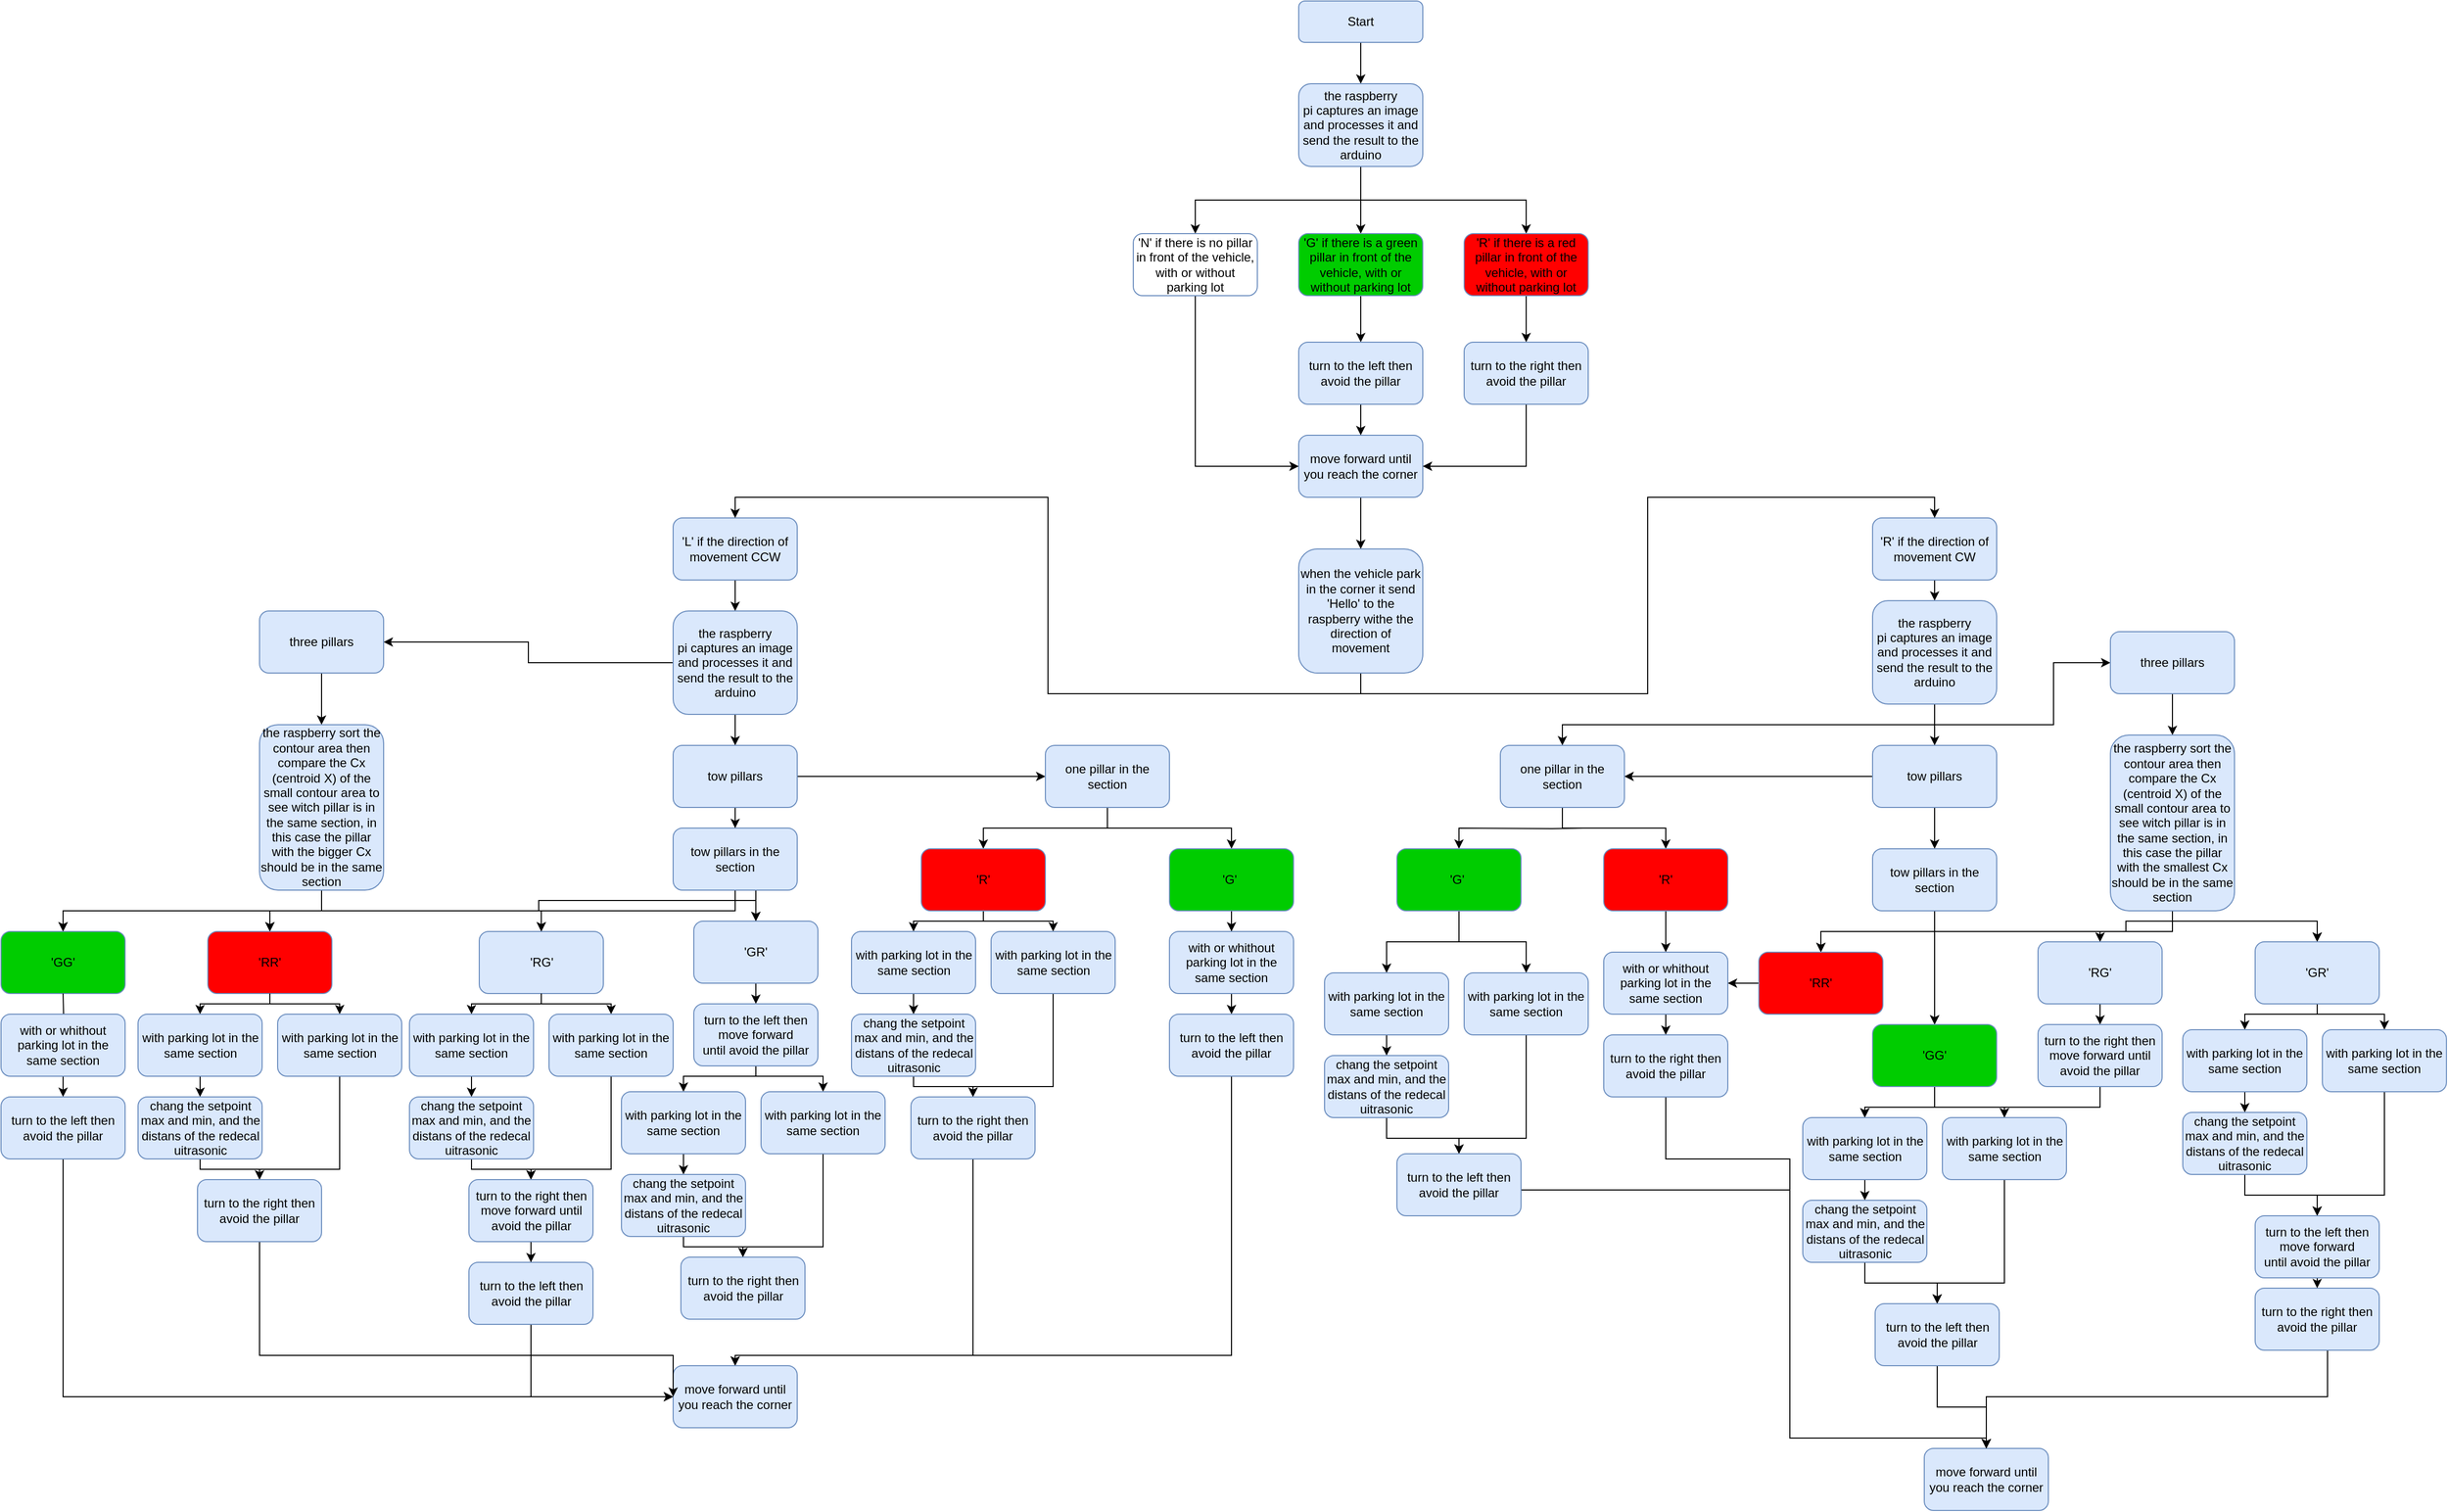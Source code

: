 <mxfile version="24.5.3" type="device">
  <diagram name="Page-1" id="ANGaDUapU8BfnFOeElr-">
    <mxGraphModel dx="4568" dy="1686" grid="1" gridSize="10" guides="1" tooltips="1" connect="1" arrows="1" fold="1" page="1" pageScale="1" pageWidth="850" pageHeight="1100" math="0" shadow="0">
      <root>
        <mxCell id="0" />
        <mxCell id="1" parent="0" />
        <mxCell id="mlCUItzVQPp-q1BWQeOM-6" style="edgeStyle=orthogonalEdgeStyle;rounded=0;orthogonalLoop=1;jettySize=auto;html=1;entryX=0.5;entryY=0;entryDx=0;entryDy=0;" parent="1" source="9k7BWCP6V1K9Fzmg2z8V-1" target="9k7BWCP6V1K9Fzmg2z8V-5" edge="1">
          <mxGeometry relative="1" as="geometry" />
        </mxCell>
        <mxCell id="9k7BWCP6V1K9Fzmg2z8V-1" value="Start" style="rounded=1;whiteSpace=wrap;html=1;fillColor=#dae8fc;strokeColor=#6c8ebf;" parent="1" vertex="1">
          <mxGeometry x="165" y="180" width="120" height="40" as="geometry" />
        </mxCell>
        <mxCell id="mlCUItzVQPp-q1BWQeOM-7" style="edgeStyle=orthogonalEdgeStyle;rounded=0;orthogonalLoop=1;jettySize=auto;html=1;entryX=0.5;entryY=0;entryDx=0;entryDy=0;" parent="1" source="9k7BWCP6V1K9Fzmg2z8V-5" target="9k7BWCP6V1K9Fzmg2z8V-6" edge="1">
          <mxGeometry relative="1" as="geometry" />
        </mxCell>
        <mxCell id="mlCUItzVQPp-q1BWQeOM-14" style="edgeStyle=orthogonalEdgeStyle;rounded=0;orthogonalLoop=1;jettySize=auto;html=1;exitX=0.5;exitY=1;exitDx=0;exitDy=0;entryX=0.5;entryY=0;entryDx=0;entryDy=0;" parent="1" source="9k7BWCP6V1K9Fzmg2z8V-5" target="mlCUItzVQPp-q1BWQeOM-10" edge="1">
          <mxGeometry relative="1" as="geometry" />
        </mxCell>
        <mxCell id="mlCUItzVQPp-q1BWQeOM-15" style="edgeStyle=orthogonalEdgeStyle;rounded=0;orthogonalLoop=1;jettySize=auto;html=1;exitX=0.5;exitY=1;exitDx=0;exitDy=0;entryX=0.5;entryY=0;entryDx=0;entryDy=0;" parent="1" source="9k7BWCP6V1K9Fzmg2z8V-5" target="mlCUItzVQPp-q1BWQeOM-9" edge="1">
          <mxGeometry relative="1" as="geometry" />
        </mxCell>
        <mxCell id="9k7BWCP6V1K9Fzmg2z8V-5" value="the raspberry pi&amp;nbsp;captures an image and&amp;nbsp;processes it and send the result to the arduino" style="rounded=1;whiteSpace=wrap;html=1;fillColor=#dae8fc;strokeColor=#6c8ebf;" parent="1" vertex="1">
          <mxGeometry x="165" y="260" width="120" height="80" as="geometry" />
        </mxCell>
        <mxCell id="mlCUItzVQPp-q1BWQeOM-24" style="edgeStyle=orthogonalEdgeStyle;rounded=0;orthogonalLoop=1;jettySize=auto;html=1;exitX=0.5;exitY=1;exitDx=0;exitDy=0;" parent="1" source="9k7BWCP6V1K9Fzmg2z8V-6" target="mlCUItzVQPp-q1BWQeOM-19" edge="1">
          <mxGeometry relative="1" as="geometry" />
        </mxCell>
        <mxCell id="9k7BWCP6V1K9Fzmg2z8V-6" value="&#39;G&#39; if there is a green pillar in front of the vehicle, with or without parking lot" style="rounded=1;whiteSpace=wrap;html=1;fillColor=#00CC00;strokeColor=#6c8ebf;" parent="1" vertex="1">
          <mxGeometry x="165" y="405" width="120" height="60" as="geometry" />
        </mxCell>
        <mxCell id="mlCUItzVQPp-q1BWQeOM-42" style="edgeStyle=orthogonalEdgeStyle;rounded=0;orthogonalLoop=1;jettySize=auto;html=1;exitX=0.5;exitY=1;exitDx=0;exitDy=0;" parent="1" source="9k7BWCP6V1K9Fzmg2z8V-7" target="mlCUItzVQPp-q1BWQeOM-34" edge="1">
          <mxGeometry relative="1" as="geometry" />
        </mxCell>
        <mxCell id="9k7BWCP6V1K9Fzmg2z8V-7" value="move forward until you reach the corner" style="rounded=1;whiteSpace=wrap;html=1;fillColor=#dae8fc;strokeColor=#6c8ebf;" parent="1" vertex="1">
          <mxGeometry x="165" y="600" width="120" height="60" as="geometry" />
        </mxCell>
        <mxCell id="mlCUItzVQPp-q1BWQeOM-25" style="edgeStyle=orthogonalEdgeStyle;rounded=0;orthogonalLoop=1;jettySize=auto;html=1;exitX=0.5;exitY=1;exitDx=0;exitDy=0;" parent="1" source="mlCUItzVQPp-q1BWQeOM-9" target="mlCUItzVQPp-q1BWQeOM-18" edge="1">
          <mxGeometry relative="1" as="geometry" />
        </mxCell>
        <mxCell id="mlCUItzVQPp-q1BWQeOM-9" value="&#39;R&#39; if there is a red pillar in front of the vehicle, with or without parking lot" style="rounded=1;whiteSpace=wrap;html=1;fillColor=#FF0000;strokeColor=#6c8ebf;" parent="1" vertex="1">
          <mxGeometry x="325" y="405" width="120" height="60" as="geometry" />
        </mxCell>
        <mxCell id="mlCUItzVQPp-q1BWQeOM-20" style="edgeStyle=orthogonalEdgeStyle;rounded=0;orthogonalLoop=1;jettySize=auto;html=1;exitX=0.5;exitY=1;exitDx=0;exitDy=0;entryX=0;entryY=0.5;entryDx=0;entryDy=0;" parent="1" source="mlCUItzVQPp-q1BWQeOM-10" target="9k7BWCP6V1K9Fzmg2z8V-7" edge="1">
          <mxGeometry relative="1" as="geometry">
            <mxPoint x="65" y="620" as="targetPoint" />
          </mxGeometry>
        </mxCell>
        <mxCell id="mlCUItzVQPp-q1BWQeOM-10" value="&#39;N&#39; if there is no pillar in front of the vehicle, with or without parking lot" style="rounded=1;whiteSpace=wrap;html=1;fillColor=#FFFFFF;strokeColor=#6c8ebf;" parent="1" vertex="1">
          <mxGeometry x="5" y="405" width="120" height="60" as="geometry" />
        </mxCell>
        <mxCell id="mlCUItzVQPp-q1BWQeOM-23" style="edgeStyle=orthogonalEdgeStyle;rounded=0;orthogonalLoop=1;jettySize=auto;html=1;exitX=0.5;exitY=1;exitDx=0;exitDy=0;entryX=1;entryY=0.5;entryDx=0;entryDy=0;" parent="1" source="mlCUItzVQPp-q1BWQeOM-18" target="9k7BWCP6V1K9Fzmg2z8V-7" edge="1">
          <mxGeometry relative="1" as="geometry" />
        </mxCell>
        <mxCell id="mlCUItzVQPp-q1BWQeOM-18" value="turn to the right then avoid the pillar" style="rounded=1;whiteSpace=wrap;html=1;fillColor=#dae8fc;strokeColor=#6c8ebf;" parent="1" vertex="1">
          <mxGeometry x="325" y="510" width="120" height="60" as="geometry" />
        </mxCell>
        <mxCell id="mlCUItzVQPp-q1BWQeOM-21" style="edgeStyle=orthogonalEdgeStyle;rounded=0;orthogonalLoop=1;jettySize=auto;html=1;exitX=0.5;exitY=1;exitDx=0;exitDy=0;entryX=0.5;entryY=0;entryDx=0;entryDy=0;" parent="1" source="mlCUItzVQPp-q1BWQeOM-19" target="9k7BWCP6V1K9Fzmg2z8V-7" edge="1">
          <mxGeometry relative="1" as="geometry" />
        </mxCell>
        <mxCell id="mlCUItzVQPp-q1BWQeOM-19" value="turn to the left then avoid the pillar" style="rounded=1;whiteSpace=wrap;html=1;fillColor=#dae8fc;strokeColor=#6c8ebf;" parent="1" vertex="1">
          <mxGeometry x="165" y="510" width="120" height="60" as="geometry" />
        </mxCell>
        <mxCell id="mlCUItzVQPp-q1BWQeOM-47" style="edgeStyle=orthogonalEdgeStyle;rounded=0;orthogonalLoop=1;jettySize=auto;html=1;exitX=0.5;exitY=1;exitDx=0;exitDy=0;entryX=0.5;entryY=0;entryDx=0;entryDy=0;" parent="1" source="mlCUItzVQPp-q1BWQeOM-30" target="mlCUItzVQPp-q1BWQeOM-46" edge="1">
          <mxGeometry relative="1" as="geometry" />
        </mxCell>
        <mxCell id="mlCUItzVQPp-q1BWQeOM-30" value="&#39;R&#39; if the&amp;nbsp;direction of movement CW" style="rounded=1;whiteSpace=wrap;html=1;fillColor=#dae8fc;strokeColor=#6c8ebf;" parent="1" vertex="1">
          <mxGeometry x="720" y="680" width="120" height="60" as="geometry" />
        </mxCell>
        <mxCell id="mlCUItzVQPp-q1BWQeOM-49" style="edgeStyle=orthogonalEdgeStyle;rounded=0;orthogonalLoop=1;jettySize=auto;html=1;exitX=0.5;exitY=1;exitDx=0;exitDy=0;entryX=0.5;entryY=0;entryDx=0;entryDy=0;" parent="1" source="mlCUItzVQPp-q1BWQeOM-31" target="mlCUItzVQPp-q1BWQeOM-48" edge="1">
          <mxGeometry relative="1" as="geometry" />
        </mxCell>
        <mxCell id="mlCUItzVQPp-q1BWQeOM-31" value="&#39;L&#39; if the&amp;nbsp;direction of movement CCW" style="rounded=1;whiteSpace=wrap;html=1;fillColor=#dae8fc;strokeColor=#6c8ebf;" parent="1" vertex="1">
          <mxGeometry x="-440" y="680" width="120" height="60" as="geometry" />
        </mxCell>
        <mxCell id="mlCUItzVQPp-q1BWQeOM-43" style="edgeStyle=orthogonalEdgeStyle;rounded=0;orthogonalLoop=1;jettySize=auto;html=1;exitX=0.5;exitY=1;exitDx=0;exitDy=0;entryX=0.5;entryY=0;entryDx=0;entryDy=0;" parent="1" source="mlCUItzVQPp-q1BWQeOM-34" target="mlCUItzVQPp-q1BWQeOM-30" edge="1">
          <mxGeometry relative="1" as="geometry" />
        </mxCell>
        <mxCell id="mlCUItzVQPp-q1BWQeOM-44" style="edgeStyle=orthogonalEdgeStyle;rounded=0;orthogonalLoop=1;jettySize=auto;html=1;exitX=0.5;exitY=1;exitDx=0;exitDy=0;entryX=0.5;entryY=0;entryDx=0;entryDy=0;" parent="1" source="mlCUItzVQPp-q1BWQeOM-34" target="mlCUItzVQPp-q1BWQeOM-31" edge="1">
          <mxGeometry relative="1" as="geometry" />
        </mxCell>
        <mxCell id="mlCUItzVQPp-q1BWQeOM-34" value="when the vehicle park in the corner it send &#39;Hello&#39; to the raspberry withe the direction of movement" style="rounded=1;whiteSpace=wrap;html=1;fillColor=#dae8fc;strokeColor=#6c8ebf;" parent="1" vertex="1">
          <mxGeometry x="165" y="710" width="120" height="120" as="geometry" />
        </mxCell>
        <mxCell id="052Uh5LUbETdKEOPcpNs-25" style="edgeStyle=orthogonalEdgeStyle;rounded=0;orthogonalLoop=1;jettySize=auto;html=1;exitX=0.5;exitY=1;exitDx=0;exitDy=0;" edge="1" parent="1" source="mlCUItzVQPp-q1BWQeOM-46" target="052Uh5LUbETdKEOPcpNs-23">
          <mxGeometry relative="1" as="geometry" />
        </mxCell>
        <mxCell id="052Uh5LUbETdKEOPcpNs-26" style="edgeStyle=orthogonalEdgeStyle;rounded=0;orthogonalLoop=1;jettySize=auto;html=1;exitX=0.5;exitY=1;exitDx=0;exitDy=0;" edge="1" parent="1" source="mlCUItzVQPp-q1BWQeOM-46" target="052Uh5LUbETdKEOPcpNs-21">
          <mxGeometry relative="1" as="geometry" />
        </mxCell>
        <mxCell id="052Uh5LUbETdKEOPcpNs-27" style="edgeStyle=orthogonalEdgeStyle;rounded=0;orthogonalLoop=1;jettySize=auto;html=1;exitX=0.5;exitY=1;exitDx=0;exitDy=0;entryX=0.5;entryY=0;entryDx=0;entryDy=0;" edge="1" parent="1" source="mlCUItzVQPp-q1BWQeOM-46" target="052Uh5LUbETdKEOPcpNs-22">
          <mxGeometry relative="1" as="geometry" />
        </mxCell>
        <mxCell id="mlCUItzVQPp-q1BWQeOM-46" value="the raspberry pi&amp;nbsp;captures an image and&amp;nbsp;processes it and send the result to the arduino" style="rounded=1;whiteSpace=wrap;html=1;fillColor=#dae8fc;strokeColor=#6c8ebf;" parent="1" vertex="1">
          <mxGeometry x="720" y="760" width="120" height="100" as="geometry" />
        </mxCell>
        <mxCell id="052Uh5LUbETdKEOPcpNs-125" style="edgeStyle=orthogonalEdgeStyle;rounded=0;orthogonalLoop=1;jettySize=auto;html=1;exitX=0.5;exitY=1;exitDx=0;exitDy=0;entryX=0.5;entryY=0;entryDx=0;entryDy=0;" edge="1" parent="1" source="mlCUItzVQPp-q1BWQeOM-48" target="052Uh5LUbETdKEOPcpNs-121">
          <mxGeometry relative="1" as="geometry" />
        </mxCell>
        <mxCell id="052Uh5LUbETdKEOPcpNs-211" style="edgeStyle=orthogonalEdgeStyle;rounded=0;orthogonalLoop=1;jettySize=auto;html=1;exitX=0;exitY=0.5;exitDx=0;exitDy=0;entryX=1;entryY=0.5;entryDx=0;entryDy=0;" edge="1" parent="1" source="mlCUItzVQPp-q1BWQeOM-48" target="052Uh5LUbETdKEOPcpNs-123">
          <mxGeometry relative="1" as="geometry" />
        </mxCell>
        <mxCell id="mlCUItzVQPp-q1BWQeOM-48" value="the raspberry pi&amp;nbsp;captures an image and&amp;nbsp;processes it and send the result to the arduino" style="rounded=1;whiteSpace=wrap;html=1;fillColor=#dae8fc;strokeColor=#6c8ebf;" parent="1" vertex="1">
          <mxGeometry x="-440" y="770" width="120" height="100" as="geometry" />
        </mxCell>
        <mxCell id="052Uh5LUbETdKEOPcpNs-28" style="edgeStyle=orthogonalEdgeStyle;rounded=0;orthogonalLoop=1;jettySize=auto;html=1;exitX=0;exitY=0.5;exitDx=0;exitDy=0;" edge="1" parent="1" source="052Uh5LUbETdKEOPcpNs-21" target="052Uh5LUbETdKEOPcpNs-22">
          <mxGeometry relative="1" as="geometry" />
        </mxCell>
        <mxCell id="052Uh5LUbETdKEOPcpNs-30" style="edgeStyle=orthogonalEdgeStyle;rounded=0;orthogonalLoop=1;jettySize=auto;html=1;exitX=0.5;exitY=1;exitDx=0;exitDy=0;" edge="1" parent="1" source="052Uh5LUbETdKEOPcpNs-21" target="052Uh5LUbETdKEOPcpNs-29">
          <mxGeometry relative="1" as="geometry" />
        </mxCell>
        <mxCell id="052Uh5LUbETdKEOPcpNs-21" value="tow pillars" style="rounded=1;whiteSpace=wrap;html=1;fillColor=#dae8fc;strokeColor=#6c8ebf;" vertex="1" parent="1">
          <mxGeometry x="720" y="900" width="120" height="60" as="geometry" />
        </mxCell>
        <mxCell id="052Uh5LUbETdKEOPcpNs-35" style="edgeStyle=orthogonalEdgeStyle;rounded=0;orthogonalLoop=1;jettySize=auto;html=1;exitX=0.5;exitY=1;exitDx=0;exitDy=0;entryX=0.5;entryY=0;entryDx=0;entryDy=0;" edge="1" parent="1" source="052Uh5LUbETdKEOPcpNs-22" target="052Uh5LUbETdKEOPcpNs-33">
          <mxGeometry relative="1" as="geometry" />
        </mxCell>
        <mxCell id="052Uh5LUbETdKEOPcpNs-36" style="edgeStyle=orthogonalEdgeStyle;rounded=0;orthogonalLoop=1;jettySize=auto;html=1;exitX=0.5;exitY=1;exitDx=0;exitDy=0;" edge="1" parent="1" target="052Uh5LUbETdKEOPcpNs-34">
          <mxGeometry relative="1" as="geometry">
            <mxPoint x="440" y="980" as="sourcePoint" />
          </mxGeometry>
        </mxCell>
        <mxCell id="052Uh5LUbETdKEOPcpNs-22" value="one pillar in the section" style="rounded=1;whiteSpace=wrap;html=1;fillColor=#dae8fc;strokeColor=#6c8ebf;" vertex="1" parent="1">
          <mxGeometry x="360" y="900" width="120" height="60" as="geometry" />
        </mxCell>
        <mxCell id="052Uh5LUbETdKEOPcpNs-60" style="edgeStyle=orthogonalEdgeStyle;rounded=0;orthogonalLoop=1;jettySize=auto;html=1;exitX=0.5;exitY=1;exitDx=0;exitDy=0;" edge="1" parent="1" source="052Uh5LUbETdKEOPcpNs-23" target="052Uh5LUbETdKEOPcpNs-24">
          <mxGeometry relative="1" as="geometry" />
        </mxCell>
        <mxCell id="052Uh5LUbETdKEOPcpNs-23" value="three pillars" style="rounded=1;whiteSpace=wrap;html=1;fillColor=#dae8fc;strokeColor=#6c8ebf;" vertex="1" parent="1">
          <mxGeometry x="950" y="790" width="120" height="60" as="geometry" />
        </mxCell>
        <mxCell id="052Uh5LUbETdKEOPcpNs-113" style="edgeStyle=orthogonalEdgeStyle;rounded=0;orthogonalLoop=1;jettySize=auto;html=1;exitX=0.5;exitY=1;exitDx=0;exitDy=0;entryX=0.5;entryY=0;entryDx=0;entryDy=0;" edge="1" parent="1" source="052Uh5LUbETdKEOPcpNs-24" target="052Uh5LUbETdKEOPcpNs-65">
          <mxGeometry relative="1" as="geometry" />
        </mxCell>
        <mxCell id="052Uh5LUbETdKEOPcpNs-114" style="edgeStyle=orthogonalEdgeStyle;rounded=0;orthogonalLoop=1;jettySize=auto;html=1;exitX=0.5;exitY=1;exitDx=0;exitDy=0;" edge="1" parent="1" source="052Uh5LUbETdKEOPcpNs-24" target="052Uh5LUbETdKEOPcpNs-61">
          <mxGeometry relative="1" as="geometry">
            <Array as="points">
              <mxPoint x="1010" y="1080" />
              <mxPoint x="780" y="1080" />
            </Array>
          </mxGeometry>
        </mxCell>
        <mxCell id="052Uh5LUbETdKEOPcpNs-115" style="edgeStyle=orthogonalEdgeStyle;rounded=0;orthogonalLoop=1;jettySize=auto;html=1;exitX=0.5;exitY=1;exitDx=0;exitDy=0;entryX=0.5;entryY=0;entryDx=0;entryDy=0;" edge="1" parent="1" source="052Uh5LUbETdKEOPcpNs-24" target="052Uh5LUbETdKEOPcpNs-66">
          <mxGeometry relative="1" as="geometry">
            <Array as="points">
              <mxPoint x="1010" y="1080" />
              <mxPoint x="670" y="1080" />
            </Array>
          </mxGeometry>
        </mxCell>
        <mxCell id="052Uh5LUbETdKEOPcpNs-116" style="edgeStyle=orthogonalEdgeStyle;rounded=0;orthogonalLoop=1;jettySize=auto;html=1;exitX=0.5;exitY=1;exitDx=0;exitDy=0;" edge="1" parent="1" source="052Uh5LUbETdKEOPcpNs-24" target="052Uh5LUbETdKEOPcpNs-63">
          <mxGeometry relative="1" as="geometry">
            <Array as="points">
              <mxPoint x="1010" y="1070" />
              <mxPoint x="1150" y="1070" />
            </Array>
          </mxGeometry>
        </mxCell>
        <mxCell id="052Uh5LUbETdKEOPcpNs-24" value="the raspberry sort the contour area then compare the Cx (centroid X) of the small contour area to see witch pillar is in the same section, in this case the pillar with the smallest Cx should be in the same section" style="rounded=1;whiteSpace=wrap;html=1;fillColor=#dae8fc;strokeColor=#6c8ebf;" vertex="1" parent="1">
          <mxGeometry x="950" y="890" width="120" height="170" as="geometry" />
        </mxCell>
        <mxCell id="052Uh5LUbETdKEOPcpNs-95" style="edgeStyle=orthogonalEdgeStyle;rounded=0;orthogonalLoop=1;jettySize=auto;html=1;exitX=0.5;exitY=1;exitDx=0;exitDy=0;entryX=0.5;entryY=0;entryDx=0;entryDy=0;" edge="1" parent="1" source="052Uh5LUbETdKEOPcpNs-29" target="052Uh5LUbETdKEOPcpNs-66">
          <mxGeometry relative="1" as="geometry" />
        </mxCell>
        <mxCell id="052Uh5LUbETdKEOPcpNs-96" style="edgeStyle=orthogonalEdgeStyle;rounded=0;orthogonalLoop=1;jettySize=auto;html=1;exitX=0.5;exitY=1;exitDx=0;exitDy=0;" edge="1" parent="1" source="052Uh5LUbETdKEOPcpNs-29" target="052Uh5LUbETdKEOPcpNs-61">
          <mxGeometry relative="1" as="geometry" />
        </mxCell>
        <mxCell id="052Uh5LUbETdKEOPcpNs-110" style="edgeStyle=orthogonalEdgeStyle;rounded=0;orthogonalLoop=1;jettySize=auto;html=1;exitX=0.5;exitY=1;exitDx=0;exitDy=0;entryX=0.5;entryY=0;entryDx=0;entryDy=0;" edge="1" parent="1" source="052Uh5LUbETdKEOPcpNs-29" target="052Uh5LUbETdKEOPcpNs-65">
          <mxGeometry relative="1" as="geometry">
            <Array as="points">
              <mxPoint x="780" y="1080" />
              <mxPoint x="940" y="1080" />
            </Array>
          </mxGeometry>
        </mxCell>
        <mxCell id="052Uh5LUbETdKEOPcpNs-117" style="edgeStyle=orthogonalEdgeStyle;rounded=0;orthogonalLoop=1;jettySize=auto;html=1;exitX=0.5;exitY=1;exitDx=0;exitDy=0;entryX=0.5;entryY=0;entryDx=0;entryDy=0;" edge="1" parent="1" source="052Uh5LUbETdKEOPcpNs-29" target="052Uh5LUbETdKEOPcpNs-63">
          <mxGeometry relative="1" as="geometry" />
        </mxCell>
        <mxCell id="052Uh5LUbETdKEOPcpNs-29" value="tow pillars in the section" style="rounded=1;whiteSpace=wrap;html=1;fillColor=#dae8fc;strokeColor=#6c8ebf;" vertex="1" parent="1">
          <mxGeometry x="720" y="1000" width="120" height="60" as="geometry" />
        </mxCell>
        <mxCell id="052Uh5LUbETdKEOPcpNs-56" style="edgeStyle=orthogonalEdgeStyle;rounded=0;orthogonalLoop=1;jettySize=auto;html=1;exitX=0.5;exitY=1;exitDx=0;exitDy=0;" edge="1" parent="1" source="052Uh5LUbETdKEOPcpNs-33" target="052Uh5LUbETdKEOPcpNs-54">
          <mxGeometry relative="1" as="geometry" />
        </mxCell>
        <mxCell id="052Uh5LUbETdKEOPcpNs-33" value="&#39;R&#39;" style="rounded=1;whiteSpace=wrap;html=1;fillColor=#FF0000;strokeColor=#6c8ebf;" vertex="1" parent="1">
          <mxGeometry x="460" y="1000" width="120" height="60" as="geometry" />
        </mxCell>
        <mxCell id="052Uh5LUbETdKEOPcpNs-45" style="edgeStyle=orthogonalEdgeStyle;rounded=0;orthogonalLoop=1;jettySize=auto;html=1;exitX=0.5;exitY=1;exitDx=0;exitDy=0;entryX=0.5;entryY=0;entryDx=0;entryDy=0;" edge="1" parent="1" source="052Uh5LUbETdKEOPcpNs-34" target="052Uh5LUbETdKEOPcpNs-42">
          <mxGeometry relative="1" as="geometry" />
        </mxCell>
        <mxCell id="052Uh5LUbETdKEOPcpNs-46" style="edgeStyle=orthogonalEdgeStyle;rounded=0;orthogonalLoop=1;jettySize=auto;html=1;exitX=0.5;exitY=1;exitDx=0;exitDy=0;entryX=0.5;entryY=0;entryDx=0;entryDy=0;" edge="1" parent="1" source="052Uh5LUbETdKEOPcpNs-34" target="052Uh5LUbETdKEOPcpNs-38">
          <mxGeometry relative="1" as="geometry" />
        </mxCell>
        <mxCell id="052Uh5LUbETdKEOPcpNs-34" value="&#39;G&#39;&amp;nbsp;" style="rounded=1;whiteSpace=wrap;html=1;fillColor=#00CC00;strokeColor=#6c8ebf;" vertex="1" parent="1">
          <mxGeometry x="260" y="1000" width="120" height="60" as="geometry" />
        </mxCell>
        <mxCell id="052Uh5LUbETdKEOPcpNs-48" style="edgeStyle=orthogonalEdgeStyle;rounded=0;orthogonalLoop=1;jettySize=auto;html=1;exitX=0.5;exitY=1;exitDx=0;exitDy=0;entryX=0.5;entryY=0;entryDx=0;entryDy=0;" edge="1" parent="1" source="052Uh5LUbETdKEOPcpNs-38" target="052Uh5LUbETdKEOPcpNs-47">
          <mxGeometry relative="1" as="geometry" />
        </mxCell>
        <mxCell id="052Uh5LUbETdKEOPcpNs-38" value="with parking lot in the same section" style="rounded=1;whiteSpace=wrap;html=1;fillColor=#dae8fc;strokeColor=#6c8ebf;" vertex="1" parent="1">
          <mxGeometry x="190" y="1120" width="120" height="60" as="geometry" />
        </mxCell>
        <mxCell id="052Uh5LUbETdKEOPcpNs-53" style="edgeStyle=orthogonalEdgeStyle;rounded=0;orthogonalLoop=1;jettySize=auto;html=1;exitX=0.5;exitY=1;exitDx=0;exitDy=0;entryX=0.5;entryY=0;entryDx=0;entryDy=0;" edge="1" parent="1" source="052Uh5LUbETdKEOPcpNs-42" target="052Uh5LUbETdKEOPcpNs-51">
          <mxGeometry relative="1" as="geometry">
            <Array as="points">
              <mxPoint x="385" y="1280" />
              <mxPoint x="320" y="1280" />
            </Array>
          </mxGeometry>
        </mxCell>
        <mxCell id="052Uh5LUbETdKEOPcpNs-42" value="with parking lot in the same section" style="rounded=1;whiteSpace=wrap;html=1;fillColor=#dae8fc;strokeColor=#6c8ebf;" vertex="1" parent="1">
          <mxGeometry x="325" y="1120" width="120" height="60" as="geometry" />
        </mxCell>
        <mxCell id="052Uh5LUbETdKEOPcpNs-52" style="edgeStyle=orthogonalEdgeStyle;rounded=0;orthogonalLoop=1;jettySize=auto;html=1;exitX=0.5;exitY=1;exitDx=0;exitDy=0;" edge="1" parent="1" source="052Uh5LUbETdKEOPcpNs-47" target="052Uh5LUbETdKEOPcpNs-51">
          <mxGeometry relative="1" as="geometry" />
        </mxCell>
        <mxCell id="052Uh5LUbETdKEOPcpNs-47" value="chang the setpoint max and min, and the distans of the redecal uitrasonic" style="rounded=1;whiteSpace=wrap;html=1;fillColor=#dae8fc;strokeColor=#6c8ebf;" vertex="1" parent="1">
          <mxGeometry x="190" y="1200" width="120" height="60" as="geometry" />
        </mxCell>
        <mxCell id="052Uh5LUbETdKEOPcpNs-49" value="move forward until you reach the corner" style="rounded=1;whiteSpace=wrap;html=1;fillColor=#dae8fc;strokeColor=#6c8ebf;" vertex="1" parent="1">
          <mxGeometry x="770" y="1580" width="120" height="60" as="geometry" />
        </mxCell>
        <mxCell id="052Uh5LUbETdKEOPcpNs-58" style="edgeStyle=orthogonalEdgeStyle;rounded=0;orthogonalLoop=1;jettySize=auto;html=1;exitX=1;exitY=0.5;exitDx=0;exitDy=0;entryX=0.5;entryY=0;entryDx=0;entryDy=0;" edge="1" parent="1" source="052Uh5LUbETdKEOPcpNs-51" target="052Uh5LUbETdKEOPcpNs-49">
          <mxGeometry relative="1" as="geometry">
            <Array as="points">
              <mxPoint x="640" y="1330" />
              <mxPoint x="640" y="1570" />
              <mxPoint x="830" y="1570" />
            </Array>
          </mxGeometry>
        </mxCell>
        <mxCell id="052Uh5LUbETdKEOPcpNs-51" value="turn to the left then avoid the pillar" style="rounded=1;whiteSpace=wrap;html=1;fillColor=#dae8fc;strokeColor=#6c8ebf;" vertex="1" parent="1">
          <mxGeometry x="260" y="1295" width="120" height="60" as="geometry" />
        </mxCell>
        <mxCell id="052Uh5LUbETdKEOPcpNs-57" style="edgeStyle=orthogonalEdgeStyle;rounded=0;orthogonalLoop=1;jettySize=auto;html=1;exitX=0.5;exitY=1;exitDx=0;exitDy=0;entryX=0.5;entryY=0;entryDx=0;entryDy=0;" edge="1" parent="1" source="052Uh5LUbETdKEOPcpNs-54" target="052Uh5LUbETdKEOPcpNs-55">
          <mxGeometry relative="1" as="geometry" />
        </mxCell>
        <mxCell id="052Uh5LUbETdKEOPcpNs-54" value="with or whithout parking lot in the same section" style="rounded=1;whiteSpace=wrap;html=1;fillColor=#dae8fc;strokeColor=#6c8ebf;" vertex="1" parent="1">
          <mxGeometry x="460" y="1100" width="120" height="60" as="geometry" />
        </mxCell>
        <mxCell id="052Uh5LUbETdKEOPcpNs-59" style="edgeStyle=orthogonalEdgeStyle;rounded=0;orthogonalLoop=1;jettySize=auto;html=1;exitX=0.5;exitY=1;exitDx=0;exitDy=0;" edge="1" parent="1" source="052Uh5LUbETdKEOPcpNs-55" target="052Uh5LUbETdKEOPcpNs-49">
          <mxGeometry relative="1" as="geometry">
            <Array as="points">
              <mxPoint x="520" y="1300" />
              <mxPoint x="640" y="1300" />
              <mxPoint x="640" y="1570" />
              <mxPoint x="830" y="1570" />
            </Array>
          </mxGeometry>
        </mxCell>
        <mxCell id="052Uh5LUbETdKEOPcpNs-55" value="turn to the right then avoid the pillar" style="rounded=1;whiteSpace=wrap;html=1;fillColor=#dae8fc;strokeColor=#6c8ebf;" vertex="1" parent="1">
          <mxGeometry x="460" y="1180" width="120" height="60" as="geometry" />
        </mxCell>
        <mxCell id="052Uh5LUbETdKEOPcpNs-88" style="edgeStyle=orthogonalEdgeStyle;rounded=0;orthogonalLoop=1;jettySize=auto;html=1;exitX=0.5;exitY=1;exitDx=0;exitDy=0;" edge="1" parent="1" source="052Uh5LUbETdKEOPcpNs-61" target="052Uh5LUbETdKEOPcpNs-82">
          <mxGeometry relative="1" as="geometry" />
        </mxCell>
        <mxCell id="052Uh5LUbETdKEOPcpNs-89" style="edgeStyle=orthogonalEdgeStyle;rounded=0;orthogonalLoop=1;jettySize=auto;html=1;exitX=0.5;exitY=1;exitDx=0;exitDy=0;" edge="1" parent="1" source="052Uh5LUbETdKEOPcpNs-61" target="052Uh5LUbETdKEOPcpNs-84">
          <mxGeometry relative="1" as="geometry" />
        </mxCell>
        <mxCell id="052Uh5LUbETdKEOPcpNs-61" value="&#39;GG&#39;" style="rounded=1;whiteSpace=wrap;html=1;fillColor=#00CC00;strokeColor=#6c8ebf;" vertex="1" parent="1">
          <mxGeometry x="720" y="1170" width="120" height="60" as="geometry" />
        </mxCell>
        <mxCell id="052Uh5LUbETdKEOPcpNs-106" style="edgeStyle=orthogonalEdgeStyle;rounded=0;orthogonalLoop=1;jettySize=auto;html=1;exitX=0.5;exitY=1;exitDx=0;exitDy=0;" edge="1" parent="1" source="052Uh5LUbETdKEOPcpNs-63" target="052Uh5LUbETdKEOPcpNs-100">
          <mxGeometry relative="1" as="geometry">
            <Array as="points">
              <mxPoint x="1150" y="1160" />
              <mxPoint x="1080" y="1160" />
            </Array>
          </mxGeometry>
        </mxCell>
        <mxCell id="052Uh5LUbETdKEOPcpNs-107" style="edgeStyle=orthogonalEdgeStyle;rounded=0;orthogonalLoop=1;jettySize=auto;html=1;exitX=0.5;exitY=1;exitDx=0;exitDy=0;entryX=0.5;entryY=0;entryDx=0;entryDy=0;" edge="1" parent="1" source="052Uh5LUbETdKEOPcpNs-63" target="052Uh5LUbETdKEOPcpNs-102">
          <mxGeometry relative="1" as="geometry">
            <Array as="points">
              <mxPoint x="1150" y="1160" />
              <mxPoint x="1215" y="1160" />
            </Array>
          </mxGeometry>
        </mxCell>
        <mxCell id="052Uh5LUbETdKEOPcpNs-63" value="&#39;GR&#39;" style="rounded=1;whiteSpace=wrap;html=1;fillColor=#dae8fc;strokeColor=#6c8ebf;" vertex="1" parent="1">
          <mxGeometry x="1090" y="1090" width="120" height="60" as="geometry" />
        </mxCell>
        <mxCell id="052Uh5LUbETdKEOPcpNs-64" style="edgeStyle=orthogonalEdgeStyle;rounded=0;orthogonalLoop=1;jettySize=auto;html=1;exitX=0.5;exitY=1;exitDx=0;exitDy=0;entryX=0.5;entryY=0;entryDx=0;entryDy=0;" edge="1" source="052Uh5LUbETdKEOPcpNs-65" parent="1">
          <mxGeometry relative="1" as="geometry">
            <mxPoint x="940" y="1170" as="targetPoint" />
          </mxGeometry>
        </mxCell>
        <mxCell id="052Uh5LUbETdKEOPcpNs-65" value="&#39;RG&#39;" style="rounded=1;whiteSpace=wrap;html=1;fillColor=#dae8fc;strokeColor=#6c8ebf;" vertex="1" parent="1">
          <mxGeometry x="880" y="1090" width="120" height="60" as="geometry" />
        </mxCell>
        <mxCell id="052Uh5LUbETdKEOPcpNs-94" style="edgeStyle=orthogonalEdgeStyle;rounded=0;orthogonalLoop=1;jettySize=auto;html=1;exitX=0;exitY=0.5;exitDx=0;exitDy=0;entryX=1;entryY=0.5;entryDx=0;entryDy=0;" edge="1" parent="1" source="052Uh5LUbETdKEOPcpNs-66" target="052Uh5LUbETdKEOPcpNs-54">
          <mxGeometry relative="1" as="geometry" />
        </mxCell>
        <mxCell id="052Uh5LUbETdKEOPcpNs-66" value="&#39;RR&#39;" style="rounded=1;whiteSpace=wrap;html=1;fillColor=#FF0000;strokeColor=#6c8ebf;" vertex="1" parent="1">
          <mxGeometry x="610" y="1100" width="120" height="60" as="geometry" />
        </mxCell>
        <mxCell id="052Uh5LUbETdKEOPcpNs-97" style="edgeStyle=orthogonalEdgeStyle;rounded=0;orthogonalLoop=1;jettySize=auto;html=1;exitX=0.5;exitY=1;exitDx=0;exitDy=0;entryX=0.5;entryY=0;entryDx=0;entryDy=0;" edge="1" parent="1" source="052Uh5LUbETdKEOPcpNs-68" target="052Uh5LUbETdKEOPcpNs-84">
          <mxGeometry relative="1" as="geometry">
            <Array as="points">
              <mxPoint x="940" y="1250" />
              <mxPoint x="848" y="1250" />
            </Array>
          </mxGeometry>
        </mxCell>
        <mxCell id="052Uh5LUbETdKEOPcpNs-98" style="edgeStyle=orthogonalEdgeStyle;rounded=0;orthogonalLoop=1;jettySize=auto;html=1;exitX=0.5;exitY=1;exitDx=0;exitDy=0;entryX=0.5;entryY=0;entryDx=0;entryDy=0;" edge="1" parent="1" source="052Uh5LUbETdKEOPcpNs-68" target="052Uh5LUbETdKEOPcpNs-82">
          <mxGeometry relative="1" as="geometry">
            <Array as="points">
              <mxPoint x="940" y="1250" />
              <mxPoint x="713" y="1250" />
            </Array>
          </mxGeometry>
        </mxCell>
        <mxCell id="052Uh5LUbETdKEOPcpNs-68" value="turn to the right then&lt;div&gt;move forward until avoid the pillar&lt;/div&gt;" style="rounded=1;whiteSpace=wrap;html=1;fillColor=#dae8fc;strokeColor=#6c8ebf;" vertex="1" parent="1">
          <mxGeometry x="880" y="1170" width="120" height="60" as="geometry" />
        </mxCell>
        <mxCell id="052Uh5LUbETdKEOPcpNs-109" style="edgeStyle=orthogonalEdgeStyle;rounded=0;orthogonalLoop=1;jettySize=auto;html=1;exitX=0.5;exitY=1;exitDx=0;exitDy=0;" edge="1" parent="1" source="052Uh5LUbETdKEOPcpNs-70" target="052Uh5LUbETdKEOPcpNs-49">
          <mxGeometry relative="1" as="geometry">
            <Array as="points">
              <mxPoint x="1160" y="1530" />
              <mxPoint x="830" y="1530" />
            </Array>
          </mxGeometry>
        </mxCell>
        <mxCell id="052Uh5LUbETdKEOPcpNs-70" value="turn to the right then avoid the pillar" style="rounded=1;whiteSpace=wrap;html=1;fillColor=#dae8fc;strokeColor=#6c8ebf;" vertex="1" parent="1">
          <mxGeometry x="1090" y="1425" width="120" height="60" as="geometry" />
        </mxCell>
        <mxCell id="052Uh5LUbETdKEOPcpNs-81" style="edgeStyle=orthogonalEdgeStyle;rounded=0;orthogonalLoop=1;jettySize=auto;html=1;exitX=0.5;exitY=1;exitDx=0;exitDy=0;entryX=0.5;entryY=0;entryDx=0;entryDy=0;" edge="1" source="052Uh5LUbETdKEOPcpNs-82" target="052Uh5LUbETdKEOPcpNs-86" parent="1">
          <mxGeometry relative="1" as="geometry" />
        </mxCell>
        <mxCell id="052Uh5LUbETdKEOPcpNs-82" value="with parking lot in the same section" style="rounded=1;whiteSpace=wrap;html=1;fillColor=#dae8fc;strokeColor=#6c8ebf;" vertex="1" parent="1">
          <mxGeometry x="652.5" y="1260" width="120" height="60" as="geometry" />
        </mxCell>
        <mxCell id="052Uh5LUbETdKEOPcpNs-83" style="edgeStyle=orthogonalEdgeStyle;rounded=0;orthogonalLoop=1;jettySize=auto;html=1;exitX=0.5;exitY=1;exitDx=0;exitDy=0;entryX=0.5;entryY=0;entryDx=0;entryDy=0;" edge="1" source="052Uh5LUbETdKEOPcpNs-84" target="052Uh5LUbETdKEOPcpNs-87" parent="1">
          <mxGeometry relative="1" as="geometry">
            <Array as="points">
              <mxPoint x="847.5" y="1420" />
              <mxPoint x="782.5" y="1420" />
            </Array>
          </mxGeometry>
        </mxCell>
        <mxCell id="052Uh5LUbETdKEOPcpNs-84" value="with parking lot in the same section" style="rounded=1;whiteSpace=wrap;html=1;fillColor=#dae8fc;strokeColor=#6c8ebf;" vertex="1" parent="1">
          <mxGeometry x="787.5" y="1260" width="120" height="60" as="geometry" />
        </mxCell>
        <mxCell id="052Uh5LUbETdKEOPcpNs-85" style="edgeStyle=orthogonalEdgeStyle;rounded=0;orthogonalLoop=1;jettySize=auto;html=1;exitX=0.5;exitY=1;exitDx=0;exitDy=0;" edge="1" source="052Uh5LUbETdKEOPcpNs-86" target="052Uh5LUbETdKEOPcpNs-87" parent="1">
          <mxGeometry relative="1" as="geometry" />
        </mxCell>
        <mxCell id="052Uh5LUbETdKEOPcpNs-86" value="chang the setpoint max and min, and the distans of the redecal uitrasonic" style="rounded=1;whiteSpace=wrap;html=1;fillColor=#dae8fc;strokeColor=#6c8ebf;" vertex="1" parent="1">
          <mxGeometry x="652.5" y="1340" width="120" height="60" as="geometry" />
        </mxCell>
        <mxCell id="052Uh5LUbETdKEOPcpNs-90" style="edgeStyle=orthogonalEdgeStyle;rounded=0;orthogonalLoop=1;jettySize=auto;html=1;exitX=0.5;exitY=1;exitDx=0;exitDy=0;" edge="1" parent="1" source="052Uh5LUbETdKEOPcpNs-87" target="052Uh5LUbETdKEOPcpNs-49">
          <mxGeometry relative="1" as="geometry" />
        </mxCell>
        <mxCell id="052Uh5LUbETdKEOPcpNs-87" value="turn to the left then avoid the pillar" style="rounded=1;whiteSpace=wrap;html=1;fillColor=#dae8fc;strokeColor=#6c8ebf;" vertex="1" parent="1">
          <mxGeometry x="722.5" y="1440" width="120" height="60" as="geometry" />
        </mxCell>
        <mxCell id="052Uh5LUbETdKEOPcpNs-99" style="edgeStyle=orthogonalEdgeStyle;rounded=0;orthogonalLoop=1;jettySize=auto;html=1;exitX=0.5;exitY=1;exitDx=0;exitDy=0;entryX=0.5;entryY=0;entryDx=0;entryDy=0;" edge="1" source="052Uh5LUbETdKEOPcpNs-100" target="052Uh5LUbETdKEOPcpNs-104" parent="1">
          <mxGeometry relative="1" as="geometry" />
        </mxCell>
        <mxCell id="052Uh5LUbETdKEOPcpNs-100" value="with parking lot in the same section" style="rounded=1;whiteSpace=wrap;html=1;fillColor=#dae8fc;strokeColor=#6c8ebf;" vertex="1" parent="1">
          <mxGeometry x="1020" y="1175" width="120" height="60" as="geometry" />
        </mxCell>
        <mxCell id="052Uh5LUbETdKEOPcpNs-101" style="edgeStyle=orthogonalEdgeStyle;rounded=0;orthogonalLoop=1;jettySize=auto;html=1;exitX=0.5;exitY=1;exitDx=0;exitDy=0;entryX=0.5;entryY=0;entryDx=0;entryDy=0;" edge="1" source="052Uh5LUbETdKEOPcpNs-102" target="052Uh5LUbETdKEOPcpNs-105" parent="1">
          <mxGeometry relative="1" as="geometry">
            <Array as="points">
              <mxPoint x="1215" y="1335" />
              <mxPoint x="1150" y="1335" />
            </Array>
          </mxGeometry>
        </mxCell>
        <mxCell id="052Uh5LUbETdKEOPcpNs-102" value="with parking lot in the same section" style="rounded=1;whiteSpace=wrap;html=1;fillColor=#dae8fc;strokeColor=#6c8ebf;" vertex="1" parent="1">
          <mxGeometry x="1155" y="1175" width="120" height="60" as="geometry" />
        </mxCell>
        <mxCell id="052Uh5LUbETdKEOPcpNs-103" style="edgeStyle=orthogonalEdgeStyle;rounded=0;orthogonalLoop=1;jettySize=auto;html=1;exitX=0.5;exitY=1;exitDx=0;exitDy=0;" edge="1" source="052Uh5LUbETdKEOPcpNs-104" target="052Uh5LUbETdKEOPcpNs-105" parent="1">
          <mxGeometry relative="1" as="geometry" />
        </mxCell>
        <mxCell id="052Uh5LUbETdKEOPcpNs-104" value="chang the setpoint max and min, and the distans of the redecal uitrasonic" style="rounded=1;whiteSpace=wrap;html=1;fillColor=#dae8fc;strokeColor=#6c8ebf;" vertex="1" parent="1">
          <mxGeometry x="1020" y="1255" width="120" height="60" as="geometry" />
        </mxCell>
        <mxCell id="052Uh5LUbETdKEOPcpNs-108" style="edgeStyle=orthogonalEdgeStyle;rounded=0;orthogonalLoop=1;jettySize=auto;html=1;exitX=0.5;exitY=1;exitDx=0;exitDy=0;entryX=0.5;entryY=0;entryDx=0;entryDy=0;" edge="1" parent="1" source="052Uh5LUbETdKEOPcpNs-105" target="052Uh5LUbETdKEOPcpNs-70">
          <mxGeometry relative="1" as="geometry" />
        </mxCell>
        <mxCell id="052Uh5LUbETdKEOPcpNs-105" value="turn to the left then move forward until&amp;nbsp;avoid the pillar" style="rounded=1;whiteSpace=wrap;html=1;fillColor=#dae8fc;strokeColor=#6c8ebf;" vertex="1" parent="1">
          <mxGeometry x="1090" y="1355" width="120" height="60" as="geometry" />
        </mxCell>
        <mxCell id="052Uh5LUbETdKEOPcpNs-120" style="edgeStyle=orthogonalEdgeStyle;rounded=0;orthogonalLoop=1;jettySize=auto;html=1;exitX=1;exitY=0.5;exitDx=0;exitDy=0;entryX=0;entryY=0.5;entryDx=0;entryDy=0;" edge="1" source="052Uh5LUbETdKEOPcpNs-121" target="052Uh5LUbETdKEOPcpNs-122" parent="1">
          <mxGeometry relative="1" as="geometry" />
        </mxCell>
        <mxCell id="052Uh5LUbETdKEOPcpNs-127" style="edgeStyle=orthogonalEdgeStyle;rounded=0;orthogonalLoop=1;jettySize=auto;html=1;exitX=0.5;exitY=1;exitDx=0;exitDy=0;" edge="1" parent="1" source="052Uh5LUbETdKEOPcpNs-121" target="052Uh5LUbETdKEOPcpNs-126">
          <mxGeometry relative="1" as="geometry" />
        </mxCell>
        <mxCell id="052Uh5LUbETdKEOPcpNs-121" value="tow pillars" style="rounded=1;whiteSpace=wrap;html=1;fillColor=#dae8fc;strokeColor=#6c8ebf;" vertex="1" parent="1">
          <mxGeometry x="-440" y="900" width="120" height="60" as="geometry" />
        </mxCell>
        <mxCell id="052Uh5LUbETdKEOPcpNs-132" style="edgeStyle=orthogonalEdgeStyle;rounded=0;orthogonalLoop=1;jettySize=auto;html=1;exitX=0.5;exitY=1;exitDx=0;exitDy=0;" edge="1" parent="1" source="052Uh5LUbETdKEOPcpNs-122" target="052Uh5LUbETdKEOPcpNs-130">
          <mxGeometry relative="1" as="geometry" />
        </mxCell>
        <mxCell id="052Uh5LUbETdKEOPcpNs-133" style="edgeStyle=orthogonalEdgeStyle;rounded=0;orthogonalLoop=1;jettySize=auto;html=1;exitX=0.5;exitY=1;exitDx=0;exitDy=0;" edge="1" parent="1" source="052Uh5LUbETdKEOPcpNs-122" target="052Uh5LUbETdKEOPcpNs-131">
          <mxGeometry relative="1" as="geometry" />
        </mxCell>
        <mxCell id="052Uh5LUbETdKEOPcpNs-122" value="one pillar in the section" style="rounded=1;whiteSpace=wrap;html=1;fillColor=#dae8fc;strokeColor=#6c8ebf;" vertex="1" parent="1">
          <mxGeometry x="-80" y="900" width="120" height="60" as="geometry" />
        </mxCell>
        <mxCell id="052Uh5LUbETdKEOPcpNs-210" style="edgeStyle=orthogonalEdgeStyle;rounded=0;orthogonalLoop=1;jettySize=auto;html=1;exitX=0.5;exitY=1;exitDx=0;exitDy=0;" edge="1" parent="1" source="052Uh5LUbETdKEOPcpNs-123" target="052Uh5LUbETdKEOPcpNs-154">
          <mxGeometry relative="1" as="geometry" />
        </mxCell>
        <mxCell id="052Uh5LUbETdKEOPcpNs-123" value="three pillars" style="rounded=1;whiteSpace=wrap;html=1;fillColor=#dae8fc;strokeColor=#6c8ebf;" vertex="1" parent="1">
          <mxGeometry x="-840" y="770" width="120" height="60" as="geometry" />
        </mxCell>
        <mxCell id="052Uh5LUbETdKEOPcpNs-202" style="edgeStyle=orthogonalEdgeStyle;rounded=0;orthogonalLoop=1;jettySize=auto;html=1;exitX=0.5;exitY=1;exitDx=0;exitDy=0;entryX=0.5;entryY=0;entryDx=0;entryDy=0;" edge="1" parent="1" source="052Uh5LUbETdKEOPcpNs-126" target="052Uh5LUbETdKEOPcpNs-151">
          <mxGeometry relative="1" as="geometry">
            <Array as="points">
              <mxPoint x="-360" y="1040" />
            </Array>
          </mxGeometry>
        </mxCell>
        <mxCell id="052Uh5LUbETdKEOPcpNs-203" style="edgeStyle=orthogonalEdgeStyle;rounded=0;orthogonalLoop=1;jettySize=auto;html=1;exitX=0.5;exitY=1;exitDx=0;exitDy=0;entryX=0.5;entryY=0;entryDx=0;entryDy=0;" edge="1" parent="1" source="052Uh5LUbETdKEOPcpNs-126" target="052Uh5LUbETdKEOPcpNs-152">
          <mxGeometry relative="1" as="geometry" />
        </mxCell>
        <mxCell id="052Uh5LUbETdKEOPcpNs-204" style="edgeStyle=orthogonalEdgeStyle;rounded=0;orthogonalLoop=1;jettySize=auto;html=1;exitX=0.5;exitY=1;exitDx=0;exitDy=0;entryX=0.5;entryY=0;entryDx=0;entryDy=0;" edge="1" parent="1" source="052Uh5LUbETdKEOPcpNs-126" target="052Uh5LUbETdKEOPcpNs-153">
          <mxGeometry relative="1" as="geometry" />
        </mxCell>
        <mxCell id="052Uh5LUbETdKEOPcpNs-205" style="edgeStyle=orthogonalEdgeStyle;rounded=0;orthogonalLoop=1;jettySize=auto;html=1;exitX=0.5;exitY=1;exitDx=0;exitDy=0;entryX=0.5;entryY=0;entryDx=0;entryDy=0;" edge="1" parent="1" source="052Uh5LUbETdKEOPcpNs-126" target="052Uh5LUbETdKEOPcpNs-150">
          <mxGeometry relative="1" as="geometry" />
        </mxCell>
        <mxCell id="052Uh5LUbETdKEOPcpNs-126" value="tow pillars in the section" style="rounded=1;whiteSpace=wrap;html=1;fillColor=#dae8fc;strokeColor=#6c8ebf;" vertex="1" parent="1">
          <mxGeometry x="-440" y="980" width="120" height="60" as="geometry" />
        </mxCell>
        <mxCell id="052Uh5LUbETdKEOPcpNs-138" style="edgeStyle=orthogonalEdgeStyle;rounded=0;orthogonalLoop=1;jettySize=auto;html=1;exitX=0.5;exitY=1;exitDx=0;exitDy=0;entryX=0.5;entryY=0;entryDx=0;entryDy=0;" edge="1" parent="1" source="052Uh5LUbETdKEOPcpNs-130" target="052Uh5LUbETdKEOPcpNs-136">
          <mxGeometry relative="1" as="geometry">
            <Array as="points">
              <mxPoint x="-140" y="1070" />
              <mxPoint x="-72" y="1070" />
            </Array>
          </mxGeometry>
        </mxCell>
        <mxCell id="052Uh5LUbETdKEOPcpNs-139" style="edgeStyle=orthogonalEdgeStyle;rounded=0;orthogonalLoop=1;jettySize=auto;html=1;exitX=0.5;exitY=1;exitDx=0;exitDy=0;entryX=0.5;entryY=0;entryDx=0;entryDy=0;" edge="1" parent="1" source="052Uh5LUbETdKEOPcpNs-130" target="052Uh5LUbETdKEOPcpNs-135">
          <mxGeometry relative="1" as="geometry">
            <Array as="points">
              <mxPoint x="-140" y="1070" />
              <mxPoint x="-207" y="1070" />
            </Array>
          </mxGeometry>
        </mxCell>
        <mxCell id="052Uh5LUbETdKEOPcpNs-130" value="&#39;R&#39;" style="rounded=1;whiteSpace=wrap;html=1;fillColor=#FF0000;strokeColor=#6c8ebf;" vertex="1" parent="1">
          <mxGeometry x="-200" y="1000" width="120" height="60" as="geometry" />
        </mxCell>
        <mxCell id="052Uh5LUbETdKEOPcpNs-141" style="edgeStyle=orthogonalEdgeStyle;rounded=0;orthogonalLoop=1;jettySize=auto;html=1;exitX=0.5;exitY=1;exitDx=0;exitDy=0;" edge="1" parent="1" source="052Uh5LUbETdKEOPcpNs-131" target="052Uh5LUbETdKEOPcpNs-140">
          <mxGeometry relative="1" as="geometry" />
        </mxCell>
        <mxCell id="052Uh5LUbETdKEOPcpNs-131" value="&#39;G&#39;&amp;nbsp;" style="rounded=1;whiteSpace=wrap;html=1;fillColor=#00CC00;strokeColor=#6c8ebf;" vertex="1" parent="1">
          <mxGeometry x="40" y="1000" width="120" height="60" as="geometry" />
        </mxCell>
        <mxCell id="052Uh5LUbETdKEOPcpNs-134" style="edgeStyle=orthogonalEdgeStyle;rounded=0;orthogonalLoop=1;jettySize=auto;html=1;exitX=0.5;exitY=1;exitDx=0;exitDy=0;entryX=0.5;entryY=0;entryDx=0;entryDy=0;" edge="1" source="052Uh5LUbETdKEOPcpNs-135" target="052Uh5LUbETdKEOPcpNs-137" parent="1">
          <mxGeometry relative="1" as="geometry" />
        </mxCell>
        <mxCell id="052Uh5LUbETdKEOPcpNs-135" value="with parking lot in the same section" style="rounded=1;whiteSpace=wrap;html=1;fillColor=#dae8fc;strokeColor=#6c8ebf;" vertex="1" parent="1">
          <mxGeometry x="-267.5" y="1080" width="120" height="60" as="geometry" />
        </mxCell>
        <mxCell id="052Uh5LUbETdKEOPcpNs-143" style="edgeStyle=orthogonalEdgeStyle;rounded=0;orthogonalLoop=1;jettySize=auto;html=1;exitX=0.5;exitY=1;exitDx=0;exitDy=0;" edge="1" parent="1" source="052Uh5LUbETdKEOPcpNs-136" target="052Uh5LUbETdKEOPcpNs-142">
          <mxGeometry relative="1" as="geometry">
            <Array as="points">
              <mxPoint x="-72" y="1230" />
              <mxPoint x="-150" y="1230" />
            </Array>
          </mxGeometry>
        </mxCell>
        <mxCell id="052Uh5LUbETdKEOPcpNs-136" value="with parking lot in the same section" style="rounded=1;whiteSpace=wrap;html=1;fillColor=#dae8fc;strokeColor=#6c8ebf;" vertex="1" parent="1">
          <mxGeometry x="-132.5" y="1080" width="120" height="60" as="geometry" />
        </mxCell>
        <mxCell id="052Uh5LUbETdKEOPcpNs-144" style="edgeStyle=orthogonalEdgeStyle;rounded=0;orthogonalLoop=1;jettySize=auto;html=1;exitX=0.5;exitY=1;exitDx=0;exitDy=0;" edge="1" parent="1" source="052Uh5LUbETdKEOPcpNs-137" target="052Uh5LUbETdKEOPcpNs-142">
          <mxGeometry relative="1" as="geometry">
            <Array as="points">
              <mxPoint x="-207" y="1230" />
              <mxPoint x="-150" y="1230" />
            </Array>
          </mxGeometry>
        </mxCell>
        <mxCell id="052Uh5LUbETdKEOPcpNs-137" value="chang the setpoint max and min, and the distans of the redecal uitrasonic" style="rounded=1;whiteSpace=wrap;html=1;fillColor=#dae8fc;strokeColor=#6c8ebf;" vertex="1" parent="1">
          <mxGeometry x="-267.5" y="1160" width="120" height="60" as="geometry" />
        </mxCell>
        <mxCell id="052Uh5LUbETdKEOPcpNs-146" style="edgeStyle=orthogonalEdgeStyle;rounded=0;orthogonalLoop=1;jettySize=auto;html=1;exitX=0.5;exitY=1;exitDx=0;exitDy=0;entryX=0.5;entryY=0;entryDx=0;entryDy=0;" edge="1" parent="1" source="052Uh5LUbETdKEOPcpNs-140" target="052Uh5LUbETdKEOPcpNs-145">
          <mxGeometry relative="1" as="geometry" />
        </mxCell>
        <mxCell id="052Uh5LUbETdKEOPcpNs-140" value="with or whithout parking lot in the same section" style="rounded=1;whiteSpace=wrap;html=1;fillColor=#dae8fc;strokeColor=#6c8ebf;" vertex="1" parent="1">
          <mxGeometry x="40" y="1080" width="120" height="60" as="geometry" />
        </mxCell>
        <mxCell id="052Uh5LUbETdKEOPcpNs-148" style="edgeStyle=orthogonalEdgeStyle;rounded=0;orthogonalLoop=1;jettySize=auto;html=1;exitX=0.5;exitY=1;exitDx=0;exitDy=0;entryX=0.5;entryY=0;entryDx=0;entryDy=0;" edge="1" parent="1" source="052Uh5LUbETdKEOPcpNs-142" target="052Uh5LUbETdKEOPcpNs-147">
          <mxGeometry relative="1" as="geometry">
            <Array as="points">
              <mxPoint x="-150" y="1490" />
              <mxPoint x="-380" y="1490" />
            </Array>
          </mxGeometry>
        </mxCell>
        <mxCell id="052Uh5LUbETdKEOPcpNs-142" value="turn to the right then avoid the pillar" style="rounded=1;whiteSpace=wrap;html=1;fillColor=#dae8fc;strokeColor=#6c8ebf;" vertex="1" parent="1">
          <mxGeometry x="-210" y="1240" width="120" height="60" as="geometry" />
        </mxCell>
        <mxCell id="052Uh5LUbETdKEOPcpNs-149" style="edgeStyle=orthogonalEdgeStyle;rounded=0;orthogonalLoop=1;jettySize=auto;html=1;exitX=0.5;exitY=1;exitDx=0;exitDy=0;entryX=0.5;entryY=0;entryDx=0;entryDy=0;" edge="1" parent="1" source="052Uh5LUbETdKEOPcpNs-145" target="052Uh5LUbETdKEOPcpNs-147">
          <mxGeometry relative="1" as="geometry">
            <Array as="points">
              <mxPoint x="100" y="1490" />
              <mxPoint x="-380" y="1490" />
            </Array>
          </mxGeometry>
        </mxCell>
        <mxCell id="052Uh5LUbETdKEOPcpNs-145" value="turn to the left then avoid the pillar" style="rounded=1;whiteSpace=wrap;html=1;fillColor=#dae8fc;strokeColor=#6c8ebf;" vertex="1" parent="1">
          <mxGeometry x="40" y="1160" width="120" height="60" as="geometry" />
        </mxCell>
        <mxCell id="052Uh5LUbETdKEOPcpNs-147" value="move forward until you reach the corner" style="rounded=1;whiteSpace=wrap;html=1;fillColor=#dae8fc;strokeColor=#6c8ebf;" vertex="1" parent="1">
          <mxGeometry x="-440" y="1500" width="120" height="60" as="geometry" />
        </mxCell>
        <mxCell id="052Uh5LUbETdKEOPcpNs-150" value="&#39;GG&#39;" style="rounded=1;whiteSpace=wrap;html=1;fillColor=#00CC00;strokeColor=#6c8ebf;" vertex="1" parent="1">
          <mxGeometry x="-1090" y="1080" width="120" height="60" as="geometry" />
        </mxCell>
        <mxCell id="052Uh5LUbETdKEOPcpNs-192" style="edgeStyle=orthogonalEdgeStyle;rounded=0;orthogonalLoop=1;jettySize=auto;html=1;exitX=0.5;exitY=1;exitDx=0;exitDy=0;entryX=0.5;entryY=0;entryDx=0;entryDy=0;" edge="1" parent="1" source="052Uh5LUbETdKEOPcpNs-151" target="052Uh5LUbETdKEOPcpNs-191">
          <mxGeometry relative="1" as="geometry" />
        </mxCell>
        <mxCell id="052Uh5LUbETdKEOPcpNs-151" value="&#39;GR&#39;" style="rounded=1;whiteSpace=wrap;html=1;fillColor=#dae8fc;strokeColor=#6c8ebf;" vertex="1" parent="1">
          <mxGeometry x="-420" y="1070" width="120" height="60" as="geometry" />
        </mxCell>
        <mxCell id="052Uh5LUbETdKEOPcpNs-152" value="&#39;RG&#39;" style="rounded=1;whiteSpace=wrap;html=1;fillColor=#dae8fc;strokeColor=#6c8ebf;" vertex="1" parent="1">
          <mxGeometry x="-627.5" y="1080" width="120" height="60" as="geometry" />
        </mxCell>
        <mxCell id="052Uh5LUbETdKEOPcpNs-153" value="&#39;RR&#39;" style="rounded=1;whiteSpace=wrap;html=1;fillColor=#FF0000;strokeColor=#6c8ebf;" vertex="1" parent="1">
          <mxGeometry x="-890" y="1080" width="120" height="60" as="geometry" />
        </mxCell>
        <mxCell id="052Uh5LUbETdKEOPcpNs-206" style="edgeStyle=orthogonalEdgeStyle;rounded=0;orthogonalLoop=1;jettySize=auto;html=1;exitX=0.5;exitY=1;exitDx=0;exitDy=0;" edge="1" parent="1" source="052Uh5LUbETdKEOPcpNs-154" target="052Uh5LUbETdKEOPcpNs-150">
          <mxGeometry relative="1" as="geometry" />
        </mxCell>
        <mxCell id="052Uh5LUbETdKEOPcpNs-207" style="edgeStyle=orthogonalEdgeStyle;rounded=0;orthogonalLoop=1;jettySize=auto;html=1;exitX=0.5;exitY=1;exitDx=0;exitDy=0;" edge="1" parent="1" source="052Uh5LUbETdKEOPcpNs-154" target="052Uh5LUbETdKEOPcpNs-153">
          <mxGeometry relative="1" as="geometry" />
        </mxCell>
        <mxCell id="052Uh5LUbETdKEOPcpNs-208" style="edgeStyle=orthogonalEdgeStyle;rounded=0;orthogonalLoop=1;jettySize=auto;html=1;exitX=0.5;exitY=1;exitDx=0;exitDy=0;entryX=0.5;entryY=0;entryDx=0;entryDy=0;" edge="1" parent="1" source="052Uh5LUbETdKEOPcpNs-154" target="052Uh5LUbETdKEOPcpNs-152">
          <mxGeometry relative="1" as="geometry" />
        </mxCell>
        <mxCell id="052Uh5LUbETdKEOPcpNs-209" style="edgeStyle=orthogonalEdgeStyle;rounded=0;orthogonalLoop=1;jettySize=auto;html=1;exitX=0.5;exitY=1;exitDx=0;exitDy=0;" edge="1" parent="1" source="052Uh5LUbETdKEOPcpNs-154" target="052Uh5LUbETdKEOPcpNs-151">
          <mxGeometry relative="1" as="geometry" />
        </mxCell>
        <mxCell id="052Uh5LUbETdKEOPcpNs-154" value="the raspberry sort the contour area then compare the Cx (centroid X) of the small contour area to see witch pillar is in the same section, in this case the pillar with the bigger Cx should be in the same section" style="rounded=1;whiteSpace=wrap;html=1;fillColor=#dae8fc;strokeColor=#6c8ebf;" vertex="1" parent="1">
          <mxGeometry x="-840" y="880" width="120" height="160" as="geometry" />
        </mxCell>
        <mxCell id="052Uh5LUbETdKEOPcpNs-155" style="edgeStyle=orthogonalEdgeStyle;rounded=0;orthogonalLoop=1;jettySize=auto;html=1;exitX=0.5;exitY=1;exitDx=0;exitDy=0;entryX=0.5;entryY=0;entryDx=0;entryDy=0;" edge="1" target="052Uh5LUbETdKEOPcpNs-161" parent="1">
          <mxGeometry relative="1" as="geometry">
            <mxPoint x="-830" y="1140" as="sourcePoint" />
            <Array as="points">
              <mxPoint x="-830" y="1150" />
              <mxPoint x="-762" y="1150" />
            </Array>
          </mxGeometry>
        </mxCell>
        <mxCell id="052Uh5LUbETdKEOPcpNs-156" style="edgeStyle=orthogonalEdgeStyle;rounded=0;orthogonalLoop=1;jettySize=auto;html=1;exitX=0.5;exitY=1;exitDx=0;exitDy=0;entryX=0.5;entryY=0;entryDx=0;entryDy=0;" edge="1" target="052Uh5LUbETdKEOPcpNs-160" parent="1">
          <mxGeometry relative="1" as="geometry">
            <mxPoint x="-830" y="1140" as="sourcePoint" />
            <Array as="points">
              <mxPoint x="-830" y="1150" />
              <mxPoint x="-897" y="1150" />
            </Array>
          </mxGeometry>
        </mxCell>
        <mxCell id="052Uh5LUbETdKEOPcpNs-157" style="edgeStyle=orthogonalEdgeStyle;rounded=0;orthogonalLoop=1;jettySize=auto;html=1;exitX=0.5;exitY=1;exitDx=0;exitDy=0;entryX=0.5;entryY=0;entryDx=0;entryDy=0;" edge="1" source="052Uh5LUbETdKEOPcpNs-160" target="052Uh5LUbETdKEOPcpNs-162" parent="1">
          <mxGeometry relative="1" as="geometry" />
        </mxCell>
        <mxCell id="052Uh5LUbETdKEOPcpNs-158" style="edgeStyle=orthogonalEdgeStyle;rounded=0;orthogonalLoop=1;jettySize=auto;html=1;exitX=0.5;exitY=1;exitDx=0;exitDy=0;" edge="1" source="052Uh5LUbETdKEOPcpNs-161" target="052Uh5LUbETdKEOPcpNs-163" parent="1">
          <mxGeometry relative="1" as="geometry">
            <Array as="points">
              <mxPoint x="-762" y="1310" />
              <mxPoint x="-840" y="1310" />
            </Array>
          </mxGeometry>
        </mxCell>
        <mxCell id="052Uh5LUbETdKEOPcpNs-159" style="edgeStyle=orthogonalEdgeStyle;rounded=0;orthogonalLoop=1;jettySize=auto;html=1;exitX=0.5;exitY=1;exitDx=0;exitDy=0;" edge="1" source="052Uh5LUbETdKEOPcpNs-162" target="052Uh5LUbETdKEOPcpNs-163" parent="1">
          <mxGeometry relative="1" as="geometry">
            <Array as="points">
              <mxPoint x="-897" y="1310" />
              <mxPoint x="-840" y="1310" />
            </Array>
          </mxGeometry>
        </mxCell>
        <mxCell id="052Uh5LUbETdKEOPcpNs-160" value="with parking lot in the same section" style="rounded=1;whiteSpace=wrap;html=1;fillColor=#dae8fc;strokeColor=#6c8ebf;" vertex="1" parent="1">
          <mxGeometry x="-957.5" y="1160" width="120" height="60" as="geometry" />
        </mxCell>
        <mxCell id="052Uh5LUbETdKEOPcpNs-161" value="with parking lot in the same section" style="rounded=1;whiteSpace=wrap;html=1;fillColor=#dae8fc;strokeColor=#6c8ebf;" vertex="1" parent="1">
          <mxGeometry x="-822.5" y="1160" width="120" height="60" as="geometry" />
        </mxCell>
        <mxCell id="052Uh5LUbETdKEOPcpNs-162" value="chang the setpoint max and min, and the distans of the redecal uitrasonic" style="rounded=1;whiteSpace=wrap;html=1;fillColor=#dae8fc;strokeColor=#6c8ebf;" vertex="1" parent="1">
          <mxGeometry x="-957.5" y="1240" width="120" height="60" as="geometry" />
        </mxCell>
        <mxCell id="052Uh5LUbETdKEOPcpNs-169" style="edgeStyle=orthogonalEdgeStyle;rounded=0;orthogonalLoop=1;jettySize=auto;html=1;exitX=0.5;exitY=1;exitDx=0;exitDy=0;entryX=0;entryY=0.5;entryDx=0;entryDy=0;" edge="1" parent="1" source="052Uh5LUbETdKEOPcpNs-163" target="052Uh5LUbETdKEOPcpNs-147">
          <mxGeometry relative="1" as="geometry">
            <Array as="points">
              <mxPoint x="-840" y="1490" />
            </Array>
          </mxGeometry>
        </mxCell>
        <mxCell id="052Uh5LUbETdKEOPcpNs-163" value="turn to the right then avoid the pillar" style="rounded=1;whiteSpace=wrap;html=1;fillColor=#dae8fc;strokeColor=#6c8ebf;" vertex="1" parent="1">
          <mxGeometry x="-900" y="1320" width="120" height="60" as="geometry" />
        </mxCell>
        <mxCell id="052Uh5LUbETdKEOPcpNs-164" style="edgeStyle=orthogonalEdgeStyle;rounded=0;orthogonalLoop=1;jettySize=auto;html=1;exitX=0.5;exitY=1;exitDx=0;exitDy=0;" edge="1" target="052Uh5LUbETdKEOPcpNs-166" parent="1">
          <mxGeometry relative="1" as="geometry">
            <mxPoint x="-1030" y="1140" as="sourcePoint" />
          </mxGeometry>
        </mxCell>
        <mxCell id="052Uh5LUbETdKEOPcpNs-165" style="edgeStyle=orthogonalEdgeStyle;rounded=0;orthogonalLoop=1;jettySize=auto;html=1;exitX=0.5;exitY=1;exitDx=0;exitDy=0;entryX=0.5;entryY=0;entryDx=0;entryDy=0;" edge="1" source="052Uh5LUbETdKEOPcpNs-166" target="052Uh5LUbETdKEOPcpNs-167" parent="1">
          <mxGeometry relative="1" as="geometry" />
        </mxCell>
        <mxCell id="052Uh5LUbETdKEOPcpNs-166" value="with or whithout parking lot in the same section" style="rounded=1;whiteSpace=wrap;html=1;fillColor=#dae8fc;strokeColor=#6c8ebf;" vertex="1" parent="1">
          <mxGeometry x="-1090" y="1160" width="120" height="60" as="geometry" />
        </mxCell>
        <mxCell id="052Uh5LUbETdKEOPcpNs-168" style="edgeStyle=orthogonalEdgeStyle;rounded=0;orthogonalLoop=1;jettySize=auto;html=1;exitX=0.5;exitY=1;exitDx=0;exitDy=0;entryX=0;entryY=0.5;entryDx=0;entryDy=0;" edge="1" parent="1" source="052Uh5LUbETdKEOPcpNs-167" target="052Uh5LUbETdKEOPcpNs-147">
          <mxGeometry relative="1" as="geometry" />
        </mxCell>
        <mxCell id="052Uh5LUbETdKEOPcpNs-167" value="turn to the left then avoid the pillar" style="rounded=1;whiteSpace=wrap;html=1;fillColor=#dae8fc;strokeColor=#6c8ebf;" vertex="1" parent="1">
          <mxGeometry x="-1090" y="1240" width="120" height="60" as="geometry" />
        </mxCell>
        <mxCell id="052Uh5LUbETdKEOPcpNs-179" style="edgeStyle=orthogonalEdgeStyle;rounded=0;orthogonalLoop=1;jettySize=auto;html=1;exitX=0.5;exitY=1;exitDx=0;exitDy=0;entryX=0.5;entryY=0;entryDx=0;entryDy=0;" edge="1" target="052Uh5LUbETdKEOPcpNs-185" parent="1">
          <mxGeometry relative="1" as="geometry">
            <mxPoint x="-567.5" y="1140" as="sourcePoint" />
            <Array as="points">
              <mxPoint x="-567.5" y="1150" />
              <mxPoint x="-499.5" y="1150" />
            </Array>
          </mxGeometry>
        </mxCell>
        <mxCell id="052Uh5LUbETdKEOPcpNs-180" style="edgeStyle=orthogonalEdgeStyle;rounded=0;orthogonalLoop=1;jettySize=auto;html=1;exitX=0.5;exitY=1;exitDx=0;exitDy=0;entryX=0.5;entryY=0;entryDx=0;entryDy=0;" edge="1" target="052Uh5LUbETdKEOPcpNs-184" parent="1">
          <mxGeometry relative="1" as="geometry">
            <mxPoint x="-567.5" y="1140" as="sourcePoint" />
            <Array as="points">
              <mxPoint x="-567.5" y="1150" />
              <mxPoint x="-634.5" y="1150" />
            </Array>
          </mxGeometry>
        </mxCell>
        <mxCell id="052Uh5LUbETdKEOPcpNs-181" style="edgeStyle=orthogonalEdgeStyle;rounded=0;orthogonalLoop=1;jettySize=auto;html=1;exitX=0.5;exitY=1;exitDx=0;exitDy=0;entryX=0.5;entryY=0;entryDx=0;entryDy=0;" edge="1" source="052Uh5LUbETdKEOPcpNs-184" target="052Uh5LUbETdKEOPcpNs-186" parent="1">
          <mxGeometry relative="1" as="geometry" />
        </mxCell>
        <mxCell id="052Uh5LUbETdKEOPcpNs-182" style="edgeStyle=orthogonalEdgeStyle;rounded=0;orthogonalLoop=1;jettySize=auto;html=1;exitX=0.5;exitY=1;exitDx=0;exitDy=0;" edge="1" source="052Uh5LUbETdKEOPcpNs-185" target="052Uh5LUbETdKEOPcpNs-187" parent="1">
          <mxGeometry relative="1" as="geometry">
            <Array as="points">
              <mxPoint x="-499.5" y="1310" />
              <mxPoint x="-577.5" y="1310" />
            </Array>
          </mxGeometry>
        </mxCell>
        <mxCell id="052Uh5LUbETdKEOPcpNs-183" style="edgeStyle=orthogonalEdgeStyle;rounded=0;orthogonalLoop=1;jettySize=auto;html=1;exitX=0.5;exitY=1;exitDx=0;exitDy=0;" edge="1" source="052Uh5LUbETdKEOPcpNs-186" target="052Uh5LUbETdKEOPcpNs-187" parent="1">
          <mxGeometry relative="1" as="geometry">
            <Array as="points">
              <mxPoint x="-634.5" y="1310" />
              <mxPoint x="-577.5" y="1310" />
            </Array>
          </mxGeometry>
        </mxCell>
        <mxCell id="052Uh5LUbETdKEOPcpNs-184" value="with parking lot in the same section" style="rounded=1;whiteSpace=wrap;html=1;fillColor=#dae8fc;strokeColor=#6c8ebf;" vertex="1" parent="1">
          <mxGeometry x="-695" y="1160" width="120" height="60" as="geometry" />
        </mxCell>
        <mxCell id="052Uh5LUbETdKEOPcpNs-185" value="with parking lot in the same section" style="rounded=1;whiteSpace=wrap;html=1;fillColor=#dae8fc;strokeColor=#6c8ebf;" vertex="1" parent="1">
          <mxGeometry x="-560" y="1160" width="120" height="60" as="geometry" />
        </mxCell>
        <mxCell id="052Uh5LUbETdKEOPcpNs-186" value="chang the setpoint max and min, and the distans of the redecal uitrasonic" style="rounded=1;whiteSpace=wrap;html=1;fillColor=#dae8fc;strokeColor=#6c8ebf;" vertex="1" parent="1">
          <mxGeometry x="-695" y="1240" width="120" height="60" as="geometry" />
        </mxCell>
        <mxCell id="052Uh5LUbETdKEOPcpNs-189" style="edgeStyle=orthogonalEdgeStyle;rounded=0;orthogonalLoop=1;jettySize=auto;html=1;exitX=0.5;exitY=1;exitDx=0;exitDy=0;" edge="1" parent="1" source="052Uh5LUbETdKEOPcpNs-187" target="052Uh5LUbETdKEOPcpNs-188">
          <mxGeometry relative="1" as="geometry" />
        </mxCell>
        <mxCell id="052Uh5LUbETdKEOPcpNs-187" value="turn to the right then&lt;div&gt;move forward until avoid the pillar&lt;/div&gt;" style="rounded=1;whiteSpace=wrap;html=1;fillColor=#dae8fc;strokeColor=#6c8ebf;" vertex="1" parent="1">
          <mxGeometry x="-637.5" y="1320" width="120" height="60" as="geometry" />
        </mxCell>
        <mxCell id="052Uh5LUbETdKEOPcpNs-190" style="edgeStyle=orthogonalEdgeStyle;rounded=0;orthogonalLoop=1;jettySize=auto;html=1;exitX=0.5;exitY=1;exitDx=0;exitDy=0;entryX=0;entryY=0.5;entryDx=0;entryDy=0;" edge="1" parent="1" source="052Uh5LUbETdKEOPcpNs-188" target="052Uh5LUbETdKEOPcpNs-147">
          <mxGeometry relative="1" as="geometry" />
        </mxCell>
        <mxCell id="052Uh5LUbETdKEOPcpNs-188" value="turn to the left then avoid the pillar" style="rounded=1;whiteSpace=wrap;html=1;fillColor=#dae8fc;strokeColor=#6c8ebf;" vertex="1" parent="1">
          <mxGeometry x="-637.5" y="1400" width="120" height="60" as="geometry" />
        </mxCell>
        <mxCell id="052Uh5LUbETdKEOPcpNs-200" style="edgeStyle=orthogonalEdgeStyle;rounded=0;orthogonalLoop=1;jettySize=auto;html=1;exitX=0.5;exitY=1;exitDx=0;exitDy=0;entryX=0.5;entryY=0;entryDx=0;entryDy=0;" edge="1" parent="1" source="052Uh5LUbETdKEOPcpNs-191" target="052Uh5LUbETdKEOPcpNs-196">
          <mxGeometry relative="1" as="geometry">
            <Array as="points">
              <mxPoint x="-360" y="1220" />
              <mxPoint x="-430" y="1220" />
            </Array>
          </mxGeometry>
        </mxCell>
        <mxCell id="052Uh5LUbETdKEOPcpNs-201" style="edgeStyle=orthogonalEdgeStyle;rounded=0;orthogonalLoop=1;jettySize=auto;html=1;exitX=0.5;exitY=1;exitDx=0;exitDy=0;entryX=0.5;entryY=0;entryDx=0;entryDy=0;" edge="1" parent="1" source="052Uh5LUbETdKEOPcpNs-191" target="052Uh5LUbETdKEOPcpNs-197">
          <mxGeometry relative="1" as="geometry">
            <Array as="points">
              <mxPoint x="-360" y="1220" />
              <mxPoint x="-295" y="1220" />
            </Array>
          </mxGeometry>
        </mxCell>
        <mxCell id="052Uh5LUbETdKEOPcpNs-191" value="turn to the left then move forward until&amp;nbsp;avoid the pillar" style="rounded=1;whiteSpace=wrap;html=1;fillColor=#dae8fc;strokeColor=#6c8ebf;" vertex="1" parent="1">
          <mxGeometry x="-420" y="1150" width="120" height="60" as="geometry" />
        </mxCell>
        <mxCell id="052Uh5LUbETdKEOPcpNs-193" style="edgeStyle=orthogonalEdgeStyle;rounded=0;orthogonalLoop=1;jettySize=auto;html=1;exitX=0.5;exitY=1;exitDx=0;exitDy=0;entryX=0.5;entryY=0;entryDx=0;entryDy=0;" edge="1" source="052Uh5LUbETdKEOPcpNs-196" target="052Uh5LUbETdKEOPcpNs-198" parent="1">
          <mxGeometry relative="1" as="geometry" />
        </mxCell>
        <mxCell id="052Uh5LUbETdKEOPcpNs-194" style="edgeStyle=orthogonalEdgeStyle;rounded=0;orthogonalLoop=1;jettySize=auto;html=1;exitX=0.5;exitY=1;exitDx=0;exitDy=0;" edge="1" source="052Uh5LUbETdKEOPcpNs-197" target="052Uh5LUbETdKEOPcpNs-199" parent="1">
          <mxGeometry relative="1" as="geometry">
            <Array as="points">
              <mxPoint x="-294.5" y="1385" />
              <mxPoint x="-372.5" y="1385" />
            </Array>
          </mxGeometry>
        </mxCell>
        <mxCell id="052Uh5LUbETdKEOPcpNs-195" style="edgeStyle=orthogonalEdgeStyle;rounded=0;orthogonalLoop=1;jettySize=auto;html=1;exitX=0.5;exitY=1;exitDx=0;exitDy=0;" edge="1" source="052Uh5LUbETdKEOPcpNs-198" target="052Uh5LUbETdKEOPcpNs-199" parent="1">
          <mxGeometry relative="1" as="geometry">
            <Array as="points">
              <mxPoint x="-429.5" y="1385" />
              <mxPoint x="-372.5" y="1385" />
            </Array>
          </mxGeometry>
        </mxCell>
        <mxCell id="052Uh5LUbETdKEOPcpNs-196" value="with parking lot in the same section" style="rounded=1;whiteSpace=wrap;html=1;fillColor=#dae8fc;strokeColor=#6c8ebf;" vertex="1" parent="1">
          <mxGeometry x="-490" y="1235" width="120" height="60" as="geometry" />
        </mxCell>
        <mxCell id="052Uh5LUbETdKEOPcpNs-197" value="with parking lot in the same section" style="rounded=1;whiteSpace=wrap;html=1;fillColor=#dae8fc;strokeColor=#6c8ebf;" vertex="1" parent="1">
          <mxGeometry x="-355" y="1235" width="120" height="60" as="geometry" />
        </mxCell>
        <mxCell id="052Uh5LUbETdKEOPcpNs-198" value="chang the setpoint max and min, and the distans of the redecal uitrasonic" style="rounded=1;whiteSpace=wrap;html=1;fillColor=#dae8fc;strokeColor=#6c8ebf;" vertex="1" parent="1">
          <mxGeometry x="-490" y="1315" width="120" height="60" as="geometry" />
        </mxCell>
        <mxCell id="052Uh5LUbETdKEOPcpNs-199" value="turn to the right then avoid the pillar" style="rounded=1;whiteSpace=wrap;html=1;fillColor=#dae8fc;strokeColor=#6c8ebf;" vertex="1" parent="1">
          <mxGeometry x="-432.5" y="1395" width="120" height="60" as="geometry" />
        </mxCell>
      </root>
    </mxGraphModel>
  </diagram>
</mxfile>
